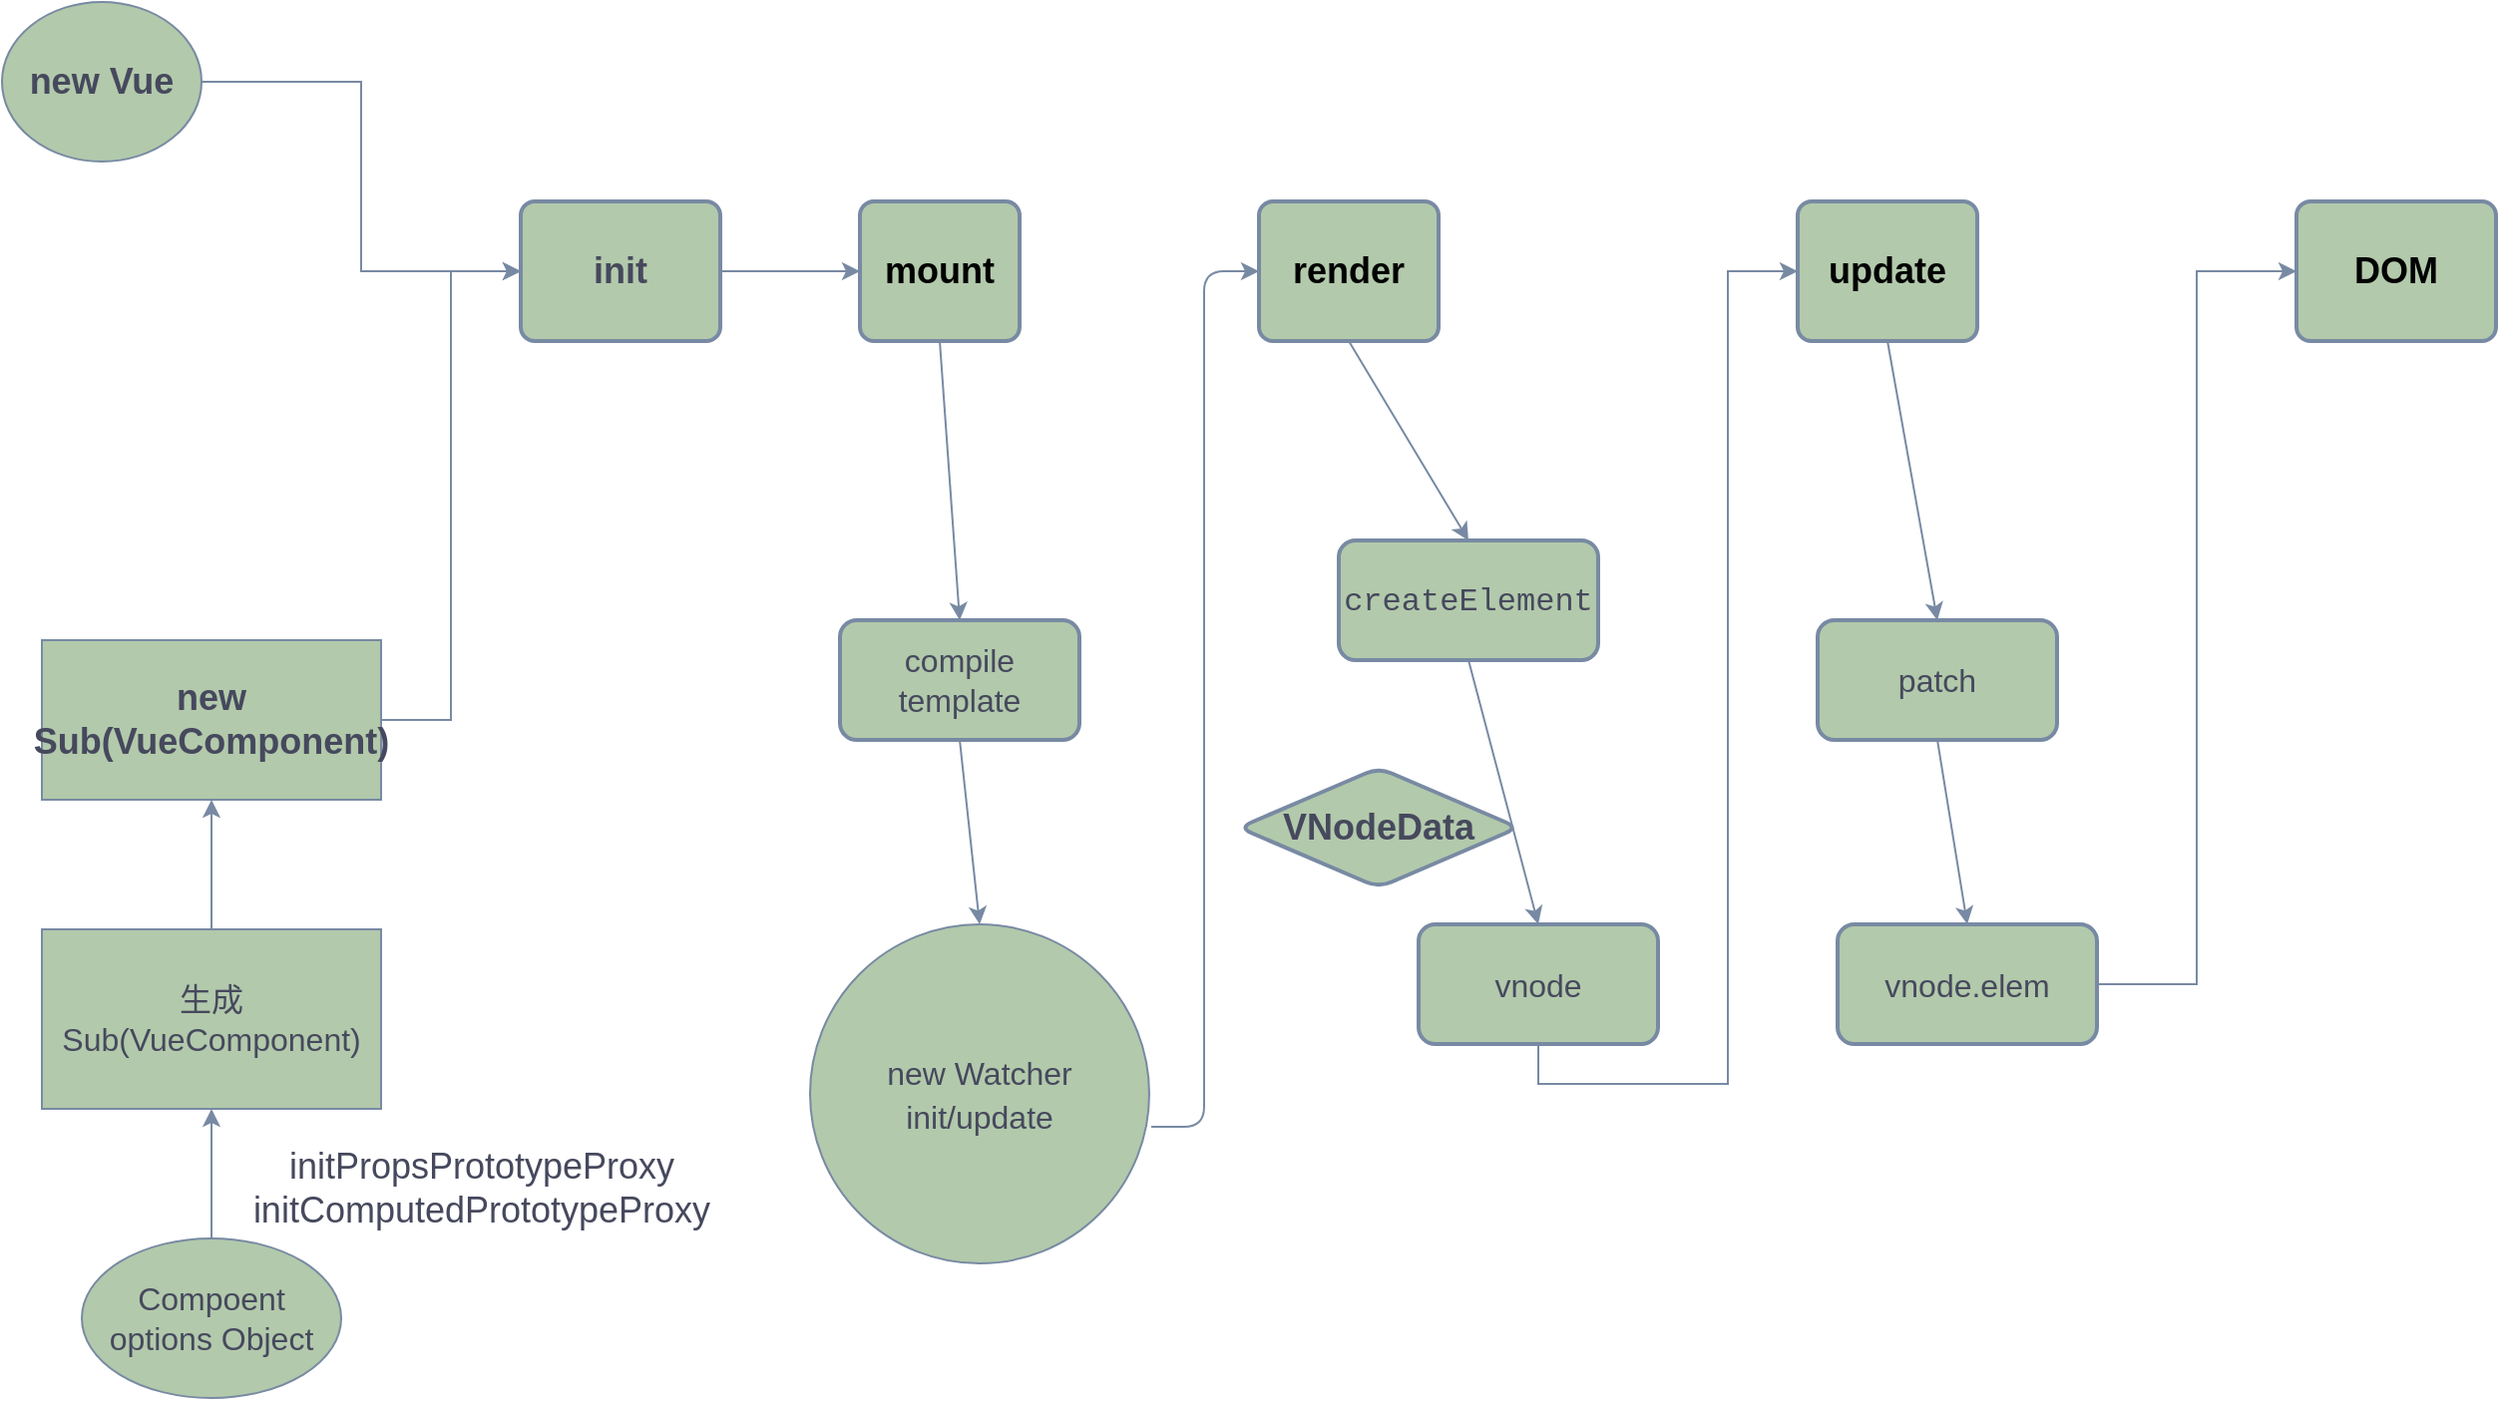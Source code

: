 <mxfile version="14.4.3" type="device" pages="3"><diagram id="nYphtCpsgesnmXy8XPTw" name="Vue/Component 实例化"><mxGraphModel dx="946" dy="600" grid="1" gridSize="10" guides="1" tooltips="1" connect="1" arrows="1" fold="1" page="1" pageScale="1" pageWidth="1169" pageHeight="827" math="0" shadow="0"><root><mxCell id="0"/><mxCell id="1" parent="0"/><mxCell id="VDVIR2NOY_Hai55q-utt-70" style="edgeStyle=orthogonalEdgeStyle;rounded=0;orthogonalLoop=1;jettySize=auto;html=1;entryX=0;entryY=0.5;entryDx=0;entryDy=0;fontSize=16;fontColor=#46495D;strokeColor=#788AA3;" parent="1" source="VDVIR2NOY_Hai55q-utt-1" target="VDVIR2NOY_Hai55q-utt-26" edge="1"><mxGeometry relative="1" as="geometry"/></mxCell><mxCell id="VDVIR2NOY_Hai55q-utt-1" value="new Vue" style="ellipse;whiteSpace=wrap;html=1;fontSize=18;fillColor=#B2C9AB;strokeColor=#788AA3;fontColor=#46495D;labelBorderColor=none;labelBackgroundColor=none;fontStyle=1" parent="1" vertex="1"><mxGeometry x="10" y="30" width="100" height="80" as="geometry"/></mxCell><mxCell id="VDVIR2NOY_Hai55q-utt-15" value="&lt;meta charset=&quot;utf-8&quot; style=&quot;font-size: 18px;&quot;&gt;&lt;span style=&quot;color: rgb(0, 0, 0); font-family: helvetica; font-size: 18px; font-style: normal; letter-spacing: normal; text-align: center; text-indent: 0px; text-transform: none; word-spacing: 0px; display: inline; float: none;&quot;&gt;mount&lt;/span&gt;" style="rounded=1;whiteSpace=wrap;html=1;absoluteArcSize=1;arcSize=14;strokeWidth=2;fontSize=18;fillColor=#B2C9AB;strokeColor=#788AA3;fontColor=#46495D;labelBorderColor=none;labelBackgroundColor=none;fontStyle=1" parent="1" vertex="1"><mxGeometry x="440" y="130" width="80" height="70" as="geometry"/></mxCell><mxCell id="VDVIR2NOY_Hai55q-utt-20" value="&lt;span style=&quot;color: rgb(0, 0, 0); font-family: helvetica; font-size: 18px; font-style: normal; letter-spacing: normal; text-align: center; text-indent: 0px; text-transform: none; word-spacing: 0px; display: inline; float: none;&quot;&gt;render&lt;/span&gt;" style="rounded=1;whiteSpace=wrap;html=1;absoluteArcSize=1;arcSize=14;strokeWidth=2;fontSize=18;fillColor=#B2C9AB;strokeColor=#788AA3;fontColor=#46495D;labelBorderColor=none;labelBackgroundColor=none;fontStyle=1" parent="1" vertex="1"><mxGeometry x="640" y="130" width="90" height="70" as="geometry"/></mxCell><mxCell id="VDVIR2NOY_Hai55q-utt-22" value="&lt;span style=&quot;color: rgb(0, 0, 0); font-family: helvetica; font-size: 18px; font-style: normal; letter-spacing: normal; text-align: center; text-indent: 0px; text-transform: none; word-spacing: 0px; display: inline; float: none;&quot;&gt;update&lt;/span&gt;" style="rounded=1;whiteSpace=wrap;html=1;absoluteArcSize=1;arcSize=14;strokeWidth=2;fontSize=18;fillColor=#B2C9AB;strokeColor=#788AA3;fontColor=#46495D;labelBorderColor=none;labelBackgroundColor=none;fontStyle=1" parent="1" vertex="1"><mxGeometry x="910" y="130" width="90" height="70" as="geometry"/></mxCell><mxCell id="VDVIR2NOY_Hai55q-utt-28" value="" style="edgeStyle=orthogonalEdgeStyle;rounded=0;orthogonalLoop=1;jettySize=auto;html=1;fontSize=16;strokeColor=#788AA3;fontColor=#46495D;" parent="1" source="VDVIR2NOY_Hai55q-utt-26" target="VDVIR2NOY_Hai55q-utt-15" edge="1"><mxGeometry relative="1" as="geometry"/></mxCell><mxCell id="VDVIR2NOY_Hai55q-utt-26" value="&lt;font style=&quot;font-size: 18px;&quot;&gt;init&lt;/font&gt;" style="rounded=1;whiteSpace=wrap;html=1;absoluteArcSize=1;arcSize=14;strokeWidth=2;fontSize=18;fillColor=#B2C9AB;strokeColor=#788AA3;fontColor=#46495D;labelBorderColor=none;labelBackgroundColor=none;fontStyle=1" parent="1" vertex="1"><mxGeometry x="270" y="130" width="100" height="70" as="geometry"/></mxCell><mxCell id="VDVIR2NOY_Hai55q-utt-29" value="compile template" style="whiteSpace=wrap;html=1;rounded=1;strokeWidth=2;arcSize=14;fontSize=16;fillColor=#B2C9AB;strokeColor=#788AA3;fontColor=#46495D;" parent="1" vertex="1"><mxGeometry x="430" y="340" width="120" height="60" as="geometry"/></mxCell><mxCell id="VDVIR2NOY_Hai55q-utt-32" value="&lt;div style=&quot;font-family: menlo, monaco, &amp;quot;courier new&amp;quot;, monospace; line-height: 18px; font-size: 16px;&quot;&gt;&lt;span style=&quot;font-size: 16px;&quot;&gt;createElement&lt;/span&gt;&lt;/div&gt;" style="whiteSpace=wrap;html=1;rounded=1;strokeWidth=2;arcSize=14;fontSize=16;labelBorderColor=none;fillColor=#B2C9AB;strokeColor=#788AA3;fontColor=#46495D;" parent="1" vertex="1"><mxGeometry x="680" y="300" width="130" height="60" as="geometry"/></mxCell><mxCell id="VDVIR2NOY_Hai55q-utt-56" style="edgeStyle=orthogonalEdgeStyle;rounded=0;orthogonalLoop=1;jettySize=auto;html=1;exitX=0.5;exitY=1;exitDx=0;exitDy=0;entryX=0;entryY=0.5;entryDx=0;entryDy=0;fontSize=16;strokeColor=#788AA3;fontColor=#46495D;" parent="1" source="VDVIR2NOY_Hai55q-utt-34" target="VDVIR2NOY_Hai55q-utt-22" edge="1"><mxGeometry relative="1" as="geometry"><mxPoint x="850" y="230" as="targetPoint"/></mxGeometry></mxCell><mxCell id="VDVIR2NOY_Hai55q-utt-34" value="vnode" style="whiteSpace=wrap;html=1;rounded=1;strokeWidth=2;arcSize=14;fontSize=16;fillColor=#B2C9AB;strokeColor=#788AA3;fontColor=#46495D;" parent="1" vertex="1"><mxGeometry x="720" y="492.5" width="120" height="60" as="geometry"/></mxCell><mxCell id="VDVIR2NOY_Hai55q-utt-36" value="&lt;span style=&quot;color: rgb(0, 0, 0); font-family: helvetica; font-size: 18px; font-style: normal; letter-spacing: normal; text-align: center; text-indent: 0px; text-transform: none; word-spacing: 0px; display: inline; float: none;&quot;&gt;DOM&lt;/span&gt;" style="rounded=1;whiteSpace=wrap;html=1;absoluteArcSize=1;arcSize=14;strokeWidth=2;fontSize=18;fillColor=#B2C9AB;strokeColor=#788AA3;fontColor=#46495D;labelBorderColor=none;labelBackgroundColor=none;fontStyle=1" parent="1" vertex="1"><mxGeometry x="1160" y="130" width="100" height="70" as="geometry"/></mxCell><mxCell id="VDVIR2NOY_Hai55q-utt-39" value="patch" style="whiteSpace=wrap;html=1;rounded=1;strokeWidth=2;arcSize=14;fontSize=16;fillColor=#B2C9AB;strokeColor=#788AA3;fontColor=#46495D;" parent="1" vertex="1"><mxGeometry x="920" y="340" width="120" height="60" as="geometry"/></mxCell><mxCell id="VDVIR2NOY_Hai55q-utt-64" style="edgeStyle=orthogonalEdgeStyle;rounded=0;orthogonalLoop=1;jettySize=auto;html=1;entryX=0;entryY=0.5;entryDx=0;entryDy=0;fontSize=16;strokeColor=#788AA3;fontColor=#46495D;" parent="1" source="VDVIR2NOY_Hai55q-utt-41" target="VDVIR2NOY_Hai55q-utt-36" edge="1"><mxGeometry relative="1" as="geometry"/></mxCell><mxCell id="VDVIR2NOY_Hai55q-utt-41" value="vnode.elem" style="whiteSpace=wrap;html=1;rounded=1;strokeWidth=2;arcSize=14;fontSize=16;fillColor=#B2C9AB;strokeColor=#788AA3;fontColor=#46495D;" parent="1" vertex="1"><mxGeometry x="930" y="492.5" width="130" height="60" as="geometry"/></mxCell><mxCell id="VDVIR2NOY_Hai55q-utt-48" value="" style="edgeStyle=orthogonalEdgeStyle;rounded=0;orthogonalLoop=1;jettySize=auto;html=1;fontSize=16;strokeColor=#788AA3;fontColor=#46495D;" parent="1" source="VDVIR2NOY_Hai55q-utt-43" target="VDVIR2NOY_Hai55q-utt-47" edge="1"><mxGeometry relative="1" as="geometry"/></mxCell><mxCell id="VDVIR2NOY_Hai55q-utt-43" value="Compoent options Object" style="ellipse;whiteSpace=wrap;html=1;fontSize=16;fillColor=#B2C9AB;strokeColor=#788AA3;fontColor=#46495D;" parent="1" vertex="1"><mxGeometry x="50" y="650" width="130" height="80" as="geometry"/></mxCell><mxCell id="VDVIR2NOY_Hai55q-utt-50" value="" style="edgeStyle=orthogonalEdgeStyle;rounded=0;orthogonalLoop=1;jettySize=auto;html=1;fontSize=16;strokeColor=#788AA3;fontColor=#46495D;" parent="1" source="VDVIR2NOY_Hai55q-utt-47" target="VDVIR2NOY_Hai55q-utt-49" edge="1"><mxGeometry relative="1" as="geometry"/></mxCell><mxCell id="VDVIR2NOY_Hai55q-utt-47" value="生成 Sub(VueComponent)" style="whiteSpace=wrap;html=1;fontSize=16;fillColor=#B2C9AB;strokeColor=#788AA3;fontColor=#46495D;" parent="1" vertex="1"><mxGeometry x="30" y="495" width="170" height="90" as="geometry"/></mxCell><mxCell id="VDVIR2NOY_Hai55q-utt-72" style="edgeStyle=orthogonalEdgeStyle;rounded=0;orthogonalLoop=1;jettySize=auto;html=1;entryX=0;entryY=0.5;entryDx=0;entryDy=0;fontSize=16;fontColor=#46495D;strokeColor=#788AA3;" parent="1" source="VDVIR2NOY_Hai55q-utt-49" target="VDVIR2NOY_Hai55q-utt-26" edge="1"><mxGeometry relative="1" as="geometry"/></mxCell><mxCell id="VDVIR2NOY_Hai55q-utt-49" value="new Sub(VueComponent)" style="whiteSpace=wrap;html=1;fontSize=18;fillColor=#B2C9AB;strokeColor=#788AA3;fontColor=#46495D;labelBorderColor=none;labelBackgroundColor=none;fontStyle=1" parent="1" vertex="1"><mxGeometry x="30" y="350" width="170" height="80" as="geometry"/></mxCell><mxCell id="VDVIR2NOY_Hai55q-utt-52" value="" style="endArrow=classic;html=1;exitX=0.5;exitY=1;exitDx=0;exitDy=0;entryX=0.5;entryY=0;entryDx=0;entryDy=0;fontSize=16;strokeColor=#788AA3;fontColor=#46495D;" parent="1" source="VDVIR2NOY_Hai55q-utt-15" target="VDVIR2NOY_Hai55q-utt-29" edge="1"><mxGeometry width="50" height="50" relative="1" as="geometry"><mxPoint x="660" y="300" as="sourcePoint"/><mxPoint x="710" y="250" as="targetPoint"/></mxGeometry></mxCell><mxCell id="VDVIR2NOY_Hai55q-utt-57" value="" style="endArrow=classic;html=1;entryX=0.5;entryY=0;entryDx=0;entryDy=0;fontSize=16;exitX=0.5;exitY=1;exitDx=0;exitDy=0;strokeColor=#788AA3;fontColor=#46495D;" parent="1" source="VDVIR2NOY_Hai55q-utt-20" target="VDVIR2NOY_Hai55q-utt-32" edge="1"><mxGeometry width="50" height="50" relative="1" as="geometry"><mxPoint x="730" y="220" as="sourcePoint"/><mxPoint x="760" y="340" as="targetPoint"/></mxGeometry></mxCell><mxCell id="VDVIR2NOY_Hai55q-utt-59" value="" style="endArrow=classic;html=1;entryX=0.5;entryY=0;entryDx=0;entryDy=0;exitX=0.5;exitY=1;exitDx=0;exitDy=0;fontSize=16;strokeColor=#788AA3;fontColor=#46495D;" parent="1" source="VDVIR2NOY_Hai55q-utt-32" target="VDVIR2NOY_Hai55q-utt-34" edge="1"><mxGeometry width="50" height="50" relative="1" as="geometry"><mxPoint x="650" y="450" as="sourcePoint"/><mxPoint x="670" y="570" as="targetPoint"/></mxGeometry></mxCell><mxCell id="VDVIR2NOY_Hai55q-utt-61" value="" style="endArrow=classic;html=1;exitX=0.5;exitY=1;exitDx=0;exitDy=0;entryX=0.5;entryY=0;entryDx=0;entryDy=0;fontSize=16;strokeColor=#788AA3;fontColor=#46495D;" parent="1" source="VDVIR2NOY_Hai55q-utt-39" target="VDVIR2NOY_Hai55q-utt-41" edge="1"><mxGeometry width="50" height="50" relative="1" as="geometry"><mxPoint x="480.0" y="560" as="sourcePoint"/><mxPoint x="500.0" y="670" as="targetPoint"/></mxGeometry></mxCell><mxCell id="VDVIR2NOY_Hai55q-utt-62" value="" style="endArrow=classic;html=1;exitX=0.5;exitY=1;exitDx=0;exitDy=0;entryX=0.5;entryY=0;entryDx=0;entryDy=0;fontSize=16;strokeColor=#788AA3;fontColor=#46495D;" parent="1" source="VDVIR2NOY_Hai55q-utt-22" target="VDVIR2NOY_Hai55q-utt-39" edge="1"><mxGeometry width="50" height="50" relative="1" as="geometry"><mxPoint x="490.0" y="570" as="sourcePoint"/><mxPoint x="510.0" y="680" as="targetPoint"/></mxGeometry></mxCell><mxCell id="VDVIR2NOY_Hai55q-utt-79" style="edgeStyle=orthogonalEdgeStyle;curved=0;rounded=1;sketch=0;orthogonalLoop=1;jettySize=auto;html=1;entryX=0;entryY=0.5;entryDx=0;entryDy=0;strokeColor=#788AA3;fillColor=#B2C9AB;fontSize=18;fontColor=#46495D;exitX=1.006;exitY=0.597;exitDx=0;exitDy=0;exitPerimeter=0;" parent="1" source="VDVIR2NOY_Hai55q-utt-82" target="VDVIR2NOY_Hai55q-utt-20" edge="1"><mxGeometry relative="1" as="geometry"><mxPoint x="560" y="522.6" as="sourcePoint"/></mxGeometry></mxCell><mxCell id="VDVIR2NOY_Hai55q-utt-81" value="" style="endArrow=classic;html=1;exitX=0.5;exitY=1;exitDx=0;exitDy=0;entryX=0.5;entryY=0;entryDx=0;entryDy=0;fontSize=16;strokeColor=#788AA3;fontColor=#46495D;" parent="1" source="VDVIR2NOY_Hai55q-utt-29" edge="1"><mxGeometry width="50" height="50" relative="1" as="geometry"><mxPoint x="330" y="460" as="sourcePoint"/><mxPoint x="500" y="492.5" as="targetPoint"/></mxGeometry></mxCell><mxCell id="VDVIR2NOY_Hai55q-utt-82" value="&lt;span style=&quot;font-size: 16px&quot;&gt;new Watcher&lt;br&gt;init/update&lt;br&gt;&lt;/span&gt;" style="ellipse;whiteSpace=wrap;html=1;aspect=fixed;rounded=0;labelBackgroundColor=none;sketch=0;strokeColor=#788AA3;fillColor=#B2C9AB;fontSize=18;fontColor=#46495D;" parent="1" vertex="1"><mxGeometry x="415" y="492.5" width="170" height="170" as="geometry"/></mxCell><mxCell id="VDVIR2NOY_Hai55q-utt-83" value="initPropsPrototypeProxy&lt;br&gt;initComputedPrototypeProxy" style="text;html=1;align=center;verticalAlign=middle;resizable=0;points=[];autosize=1;fontSize=18;fontColor=#46495D;" parent="1" vertex="1"><mxGeometry x="130" y="600" width="240" height="50" as="geometry"/></mxCell><mxCell id="7fU9ExLNUblwZP_xEN50-5" value="VNodeData" style="rhombus;whiteSpace=wrap;html=1;rounded=1;fontSize=18;fontColor=#46495D;fontStyle=1;strokeColor=#788AA3;strokeWidth=2;fillColor=#B2C9AB;arcSize=14;" vertex="1" parent="1"><mxGeometry x="630" y="414" width="140" height="60" as="geometry"/></mxCell></root></mxGraphModel></diagram><diagram id="NxqcGE3m3rpp3zo9WThp" name="initOptions"><mxGraphModel dx="1426" dy="860" grid="1" gridSize="10" guides="1" tooltips="1" connect="1" arrows="1" fold="1" page="1" pageScale="1" pageWidth="1169" pageHeight="827" math="0" shadow="0"><root><mxCell id="G2DLATC6TdOR3cQytXSb-0"/><mxCell id="G2DLATC6TdOR3cQytXSb-1" parent="G2DLATC6TdOR3cQytXSb-0"/><mxCell id="G2DLATC6TdOR3cQytXSb-2" value="&lt;meta charset=&quot;utf-8&quot; style=&quot;font-size: 18px;&quot;&gt;&lt;span style=&quot;color: rgb(0, 0, 0); font-family: helvetica; font-size: 18px; font-style: normal; letter-spacing: normal; text-align: center; text-indent: 0px; text-transform: none; word-spacing: 0px; display: inline; float: none;&quot;&gt;mount&lt;/span&gt;" style="rounded=1;whiteSpace=wrap;html=1;absoluteArcSize=1;arcSize=14;strokeWidth=2;fontSize=18;fillColor=#B2C9AB;strokeColor=#788AA3;fontColor=#46495D;labelBorderColor=none;labelBackgroundColor=none;fontStyle=1" parent="G2DLATC6TdOR3cQytXSb-1" vertex="1"><mxGeometry x="790" y="80" width="80" height="70" as="geometry"/></mxCell><mxCell id="G2DLATC6TdOR3cQytXSb-6" value="" style="edgeStyle=orthogonalEdgeStyle;curved=0;rounded=1;sketch=0;orthogonalLoop=1;jettySize=auto;html=1;strokeColor=#788AA3;fillColor=#B2C9AB;fontSize=18;fontColor=#46495D;" parent="G2DLATC6TdOR3cQytXSb-1" source="G2DLATC6TdOR3cQytXSb-4" edge="1"><mxGeometry relative="1" as="geometry"><mxPoint x="240" y="240" as="targetPoint"/></mxGeometry></mxCell><mxCell id="G2DLATC6TdOR3cQytXSb-4" value="&lt;font style=&quot;font-size: 18px&quot;&gt;initState&lt;/font&gt;" style="rounded=1;whiteSpace=wrap;html=1;absoluteArcSize=1;arcSize=14;strokeWidth=2;fontSize=18;fillColor=#B2C9AB;strokeColor=#788AA3;fontColor=#46495D;labelBorderColor=none;labelBackgroundColor=none;fontStyle=1" parent="G2DLATC6TdOR3cQytXSb-1" vertex="1"><mxGeometry x="150" y="120" width="100" height="70" as="geometry"/></mxCell><mxCell id="sWLdKDzeMx4VILPbVC6V-3" value="" style="edgeStyle=orthogonalEdgeStyle;rounded=0;orthogonalLoop=1;jettySize=auto;html=1;" edge="1" parent="G2DLATC6TdOR3cQytXSb-1" source="sWLdKDzeMx4VILPbVC6V-0" target="sWLdKDzeMx4VILPbVC6V-2"><mxGeometry relative="1" as="geometry"/></mxCell><mxCell id="sWLdKDzeMx4VILPbVC6V-0" value="initProps" style="whiteSpace=wrap;html=1;rounded=1;fontSize=18;fontColor=#46495D;fontStyle=1;strokeColor=#788AA3;strokeWidth=2;fillColor=#B2C9AB;arcSize=14;" vertex="1" parent="G2DLATC6TdOR3cQytXSb-1"><mxGeometry x="180" y="230" width="120" height="60" as="geometry"/></mxCell><mxCell id="sWLdKDzeMx4VILPbVC6V-5" value="" style="edgeStyle=orthogonalEdgeStyle;rounded=0;orthogonalLoop=1;jettySize=auto;html=1;" edge="1" parent="G2DLATC6TdOR3cQytXSb-1" source="sWLdKDzeMx4VILPbVC6V-2" target="sWLdKDzeMx4VILPbVC6V-4"><mxGeometry relative="1" as="geometry"/></mxCell><mxCell id="sWLdKDzeMx4VILPbVC6V-2" value="initMethods" style="whiteSpace=wrap;html=1;rounded=1;fontSize=18;fontColor=#46495D;fontStyle=1;strokeColor=#788AA3;strokeWidth=2;fillColor=#B2C9AB;arcSize=14;" vertex="1" parent="G2DLATC6TdOR3cQytXSb-1"><mxGeometry x="180" y="330" width="120" height="60" as="geometry"/></mxCell><mxCell id="sWLdKDzeMx4VILPbVC6V-7" value="" style="edgeStyle=orthogonalEdgeStyle;rounded=0;orthogonalLoop=1;jettySize=auto;html=1;" edge="1" parent="G2DLATC6TdOR3cQytXSb-1" source="sWLdKDzeMx4VILPbVC6V-4" target="sWLdKDzeMx4VILPbVC6V-6"><mxGeometry relative="1" as="geometry"/></mxCell><mxCell id="sWLdKDzeMx4VILPbVC6V-4" value="initData" style="whiteSpace=wrap;html=1;rounded=1;fontSize=18;fontColor=#46495D;fontStyle=1;strokeColor=#788AA3;strokeWidth=2;fillColor=#B2C9AB;arcSize=14;" vertex="1" parent="G2DLATC6TdOR3cQytXSb-1"><mxGeometry x="180" y="430" width="120" height="60" as="geometry"/></mxCell><mxCell id="sWLdKDzeMx4VILPbVC6V-9" value="" style="edgeStyle=orthogonalEdgeStyle;rounded=0;orthogonalLoop=1;jettySize=auto;html=1;" edge="1" parent="G2DLATC6TdOR3cQytXSb-1" source="sWLdKDzeMx4VILPbVC6V-6" target="sWLdKDzeMx4VILPbVC6V-8"><mxGeometry relative="1" as="geometry"/></mxCell><mxCell id="sWLdKDzeMx4VILPbVC6V-6" value="initComputed" style="whiteSpace=wrap;html=1;rounded=1;fontSize=18;fontColor=#46495D;fontStyle=1;strokeColor=#788AA3;strokeWidth=2;fillColor=#B2C9AB;arcSize=14;" vertex="1" parent="G2DLATC6TdOR3cQytXSb-1"><mxGeometry x="180" y="540" width="120" height="60" as="geometry"/></mxCell><mxCell id="sWLdKDzeMx4VILPbVC6V-8" value="initWatch" style="whiteSpace=wrap;html=1;rounded=1;fontSize=18;fontColor=#46495D;fontStyle=1;strokeColor=#788AA3;strokeWidth=2;fillColor=#B2C9AB;arcSize=14;" vertex="1" parent="G2DLATC6TdOR3cQytXSb-1"><mxGeometry x="180" y="640" width="120" height="60" as="geometry"/></mxCell><mxCell id="sWLdKDzeMx4VILPbVC6V-12" style="edgeStyle=orthogonalEdgeStyle;rounded=0;orthogonalLoop=1;jettySize=auto;html=1;" edge="1" parent="G2DLATC6TdOR3cQytXSb-1" source="sWLdKDzeMx4VILPbVC6V-8"><mxGeometry relative="1" as="geometry"><mxPoint x="790" y="110" as="targetPoint"/><mxPoint x="300" y="670" as="sourcePoint"/><Array as="points"><mxPoint x="400" y="670"/><mxPoint x="400" y="110"/><mxPoint x="790" y="110"/></Array></mxGeometry></mxCell><mxCell id="sWLdKDzeMx4VILPbVC6V-13" value="and so on......." style="edgeLabel;html=1;align=center;verticalAlign=middle;resizable=0;points=[];" vertex="1" connectable="0" parent="sWLdKDzeMx4VILPbVC6V-12"><mxGeometry x="0.585" y="-2" relative="1" as="geometry"><mxPoint as="offset"/></mxGeometry></mxCell><mxCell id="sWLdKDzeMx4VILPbVC6V-16" style="edgeStyle=orthogonalEdgeStyle;rounded=0;orthogonalLoop=1;jettySize=auto;html=1;entryX=0;entryY=0.5;entryDx=0;entryDy=0;" edge="1" parent="G2DLATC6TdOR3cQytXSb-1" source="sWLdKDzeMx4VILPbVC6V-14" target="G2DLATC6TdOR3cQytXSb-4"><mxGeometry relative="1" as="geometry"/></mxCell><mxCell id="sWLdKDzeMx4VILPbVC6V-14" value="&lt;font style=&quot;font-size: 18px&quot;&gt;init&lt;br&gt;&lt;/font&gt;" style="rounded=1;whiteSpace=wrap;html=1;absoluteArcSize=1;arcSize=14;strokeWidth=2;fontSize=18;fillColor=#B2C9AB;strokeColor=#788AA3;fontColor=#46495D;labelBorderColor=none;labelBackgroundColor=none;fontStyle=1" vertex="1" parent="G2DLATC6TdOR3cQytXSb-1"><mxGeometry x="10" y="80" width="100" height="70" as="geometry"/></mxCell></root></mxGraphModel></diagram><diagram id="zUE3danoWGrtczNT0pql" name="dep-watcher"><mxGraphModel dx="1426" dy="1687" grid="1" gridSize="10" guides="1" tooltips="1" connect="1" arrows="1" fold="1" page="1" pageScale="1" pageWidth="1169" pageHeight="827" math="0" shadow="0"><root><mxCell id="PHmEpzpqSccx-iCjoh9v-0"/><mxCell id="PHmEpzpqSccx-iCjoh9v-1" parent="PHmEpzpqSccx-iCjoh9v-0"/><mxCell id="hTSfCt1aQ6T2RVrLYCsh-5" value="" style="edgeStyle=orthogonalEdgeStyle;rounded=0;orthogonalLoop=1;jettySize=auto;html=1;" edge="1" parent="PHmEpzpqSccx-iCjoh9v-1" target="hTSfCt1aQ6T2RVrLYCsh-4"><mxGeometry relative="1" as="geometry"><mxPoint x="340" y="190" as="sourcePoint"/><Array as="points"><mxPoint x="340" y="110"/></Array></mxGeometry></mxCell><mxCell id="hTSfCt1aQ6T2RVrLYCsh-7" value="" style="edgeStyle=orthogonalEdgeStyle;rounded=0;orthogonalLoop=1;jettySize=auto;html=1;" edge="1" parent="PHmEpzpqSccx-iCjoh9v-1" source="hTSfCt1aQ6T2RVrLYCsh-3" target="hTSfCt1aQ6T2RVrLYCsh-6"><mxGeometry relative="1" as="geometry"/></mxCell><mxCell id="hTSfCt1aQ6T2RVrLYCsh-3" value="&lt;font style=&quot;font-size: 18px&quot;&gt;defineReactive&lt;/font&gt;" style="rounded=1;whiteSpace=wrap;html=1;absoluteArcSize=1;arcSize=14;strokeWidth=2;fontSize=18;fillColor=#B2C9AB;strokeColor=#788AA3;fontColor=#46495D;labelBorderColor=none;labelBackgroundColor=none;fontStyle=1" vertex="1" parent="PHmEpzpqSccx-iCjoh9v-1"><mxGeometry x="90" y="90" width="190" height="170" as="geometry"/></mxCell><mxCell id="hTSfCt1aQ6T2RVrLYCsh-11" style="edgeStyle=orthogonalEdgeStyle;rounded=0;orthogonalLoop=1;jettySize=auto;html=1;entryX=0;entryY=0.588;entryDx=0;entryDy=0;entryPerimeter=0;" edge="1" parent="PHmEpzpqSccx-iCjoh9v-1" source="hTSfCt1aQ6T2RVrLYCsh-4" target="hTSfCt1aQ6T2RVrLYCsh-9"><mxGeometry relative="1" as="geometry"/></mxCell><mxCell id="hTSfCt1aQ6T2RVrLYCsh-4" value="getter" style="ellipse;whiteSpace=wrap;html=1;rounded=1;fontSize=18;fontColor=#46495D;fontStyle=1;strokeColor=#788AA3;strokeWidth=2;fillColor=#B2C9AB;arcSize=14;" vertex="1" parent="PHmEpzpqSccx-iCjoh9v-1"><mxGeometry x="400" y="70" width="120" height="80" as="geometry"/></mxCell><mxCell id="hTSfCt1aQ6T2RVrLYCsh-13" style="edgeStyle=orthogonalEdgeStyle;rounded=0;orthogonalLoop=1;jettySize=auto;html=1;entryX=0.5;entryY=1;entryDx=0;entryDy=0;" edge="1" parent="PHmEpzpqSccx-iCjoh9v-1" source="hTSfCt1aQ6T2RVrLYCsh-6" target="hTSfCt1aQ6T2RVrLYCsh-9"><mxGeometry relative="1" as="geometry"><mxPoint x="910" y="330" as="targetPoint"/><Array as="points"><mxPoint x="790" y="250"/></Array></mxGeometry></mxCell><mxCell id="hTSfCt1aQ6T2RVrLYCsh-6" value="setter" style="ellipse;whiteSpace=wrap;html=1;rounded=1;fontSize=18;fontColor=#46495D;fontStyle=1;strokeColor=#788AA3;strokeWidth=2;fillColor=#B2C9AB;arcSize=14;" vertex="1" parent="PHmEpzpqSccx-iCjoh9v-1"><mxGeometry x="400" y="210" width="120" height="80" as="geometry"/></mxCell><mxCell id="hTSfCt1aQ6T2RVrLYCsh-19" value="" style="edgeStyle=orthogonalEdgeStyle;rounded=0;orthogonalLoop=1;jettySize=auto;html=1;" edge="1" parent="PHmEpzpqSccx-iCjoh9v-1" source="hTSfCt1aQ6T2RVrLYCsh-9" target="hTSfCt1aQ6T2RVrLYCsh-18"><mxGeometry relative="1" as="geometry"><Array as="points"><mxPoint x="790" y="90"/><mxPoint x="790" y="90"/></Array></mxGeometry></mxCell><mxCell id="Ja7aPKBhOBdOSWHRe32R-17" value="update" style="edgeLabel;html=1;align=center;verticalAlign=middle;resizable=0;points=[];" vertex="1" connectable="0" parent="hTSfCt1aQ6T2RVrLYCsh-19"><mxGeometry x="-0.075" y="-1" relative="1" as="geometry"><mxPoint as="offset"/></mxGeometry></mxCell><mxCell id="Ja7aPKBhOBdOSWHRe32R-19" style="edgeStyle=orthogonalEdgeStyle;rounded=0;orthogonalLoop=1;jettySize=auto;html=1;entryX=0;entryY=0.5;entryDx=0;entryDy=0;" edge="1" parent="PHmEpzpqSccx-iCjoh9v-1" source="hTSfCt1aQ6T2RVrLYCsh-9" target="Ja7aPKBhOBdOSWHRe32R-16"><mxGeometry relative="1" as="geometry"/></mxCell><mxCell id="Ja7aPKBhOBdOSWHRe32R-20" value="update" style="edgeLabel;html=1;align=center;verticalAlign=middle;resizable=0;points=[];" vertex="1" connectable="0" parent="Ja7aPKBhOBdOSWHRe32R-19"><mxGeometry x="0.086" y="-2" relative="1" as="geometry"><mxPoint as="offset"/></mxGeometry></mxCell><mxCell id="Ja7aPKBhOBdOSWHRe32R-25" style="edgeStyle=orthogonalEdgeStyle;rounded=0;orthogonalLoop=1;jettySize=auto;html=1;entryX=0;entryY=0.5;entryDx=0;entryDy=0;" edge="1" parent="PHmEpzpqSccx-iCjoh9v-1" target="Ja7aPKBhOBdOSWHRe32R-23"><mxGeometry relative="1" as="geometry"><mxPoint x="820" y="173" as="sourcePoint"/><Array as="points"><mxPoint x="820" y="380"/></Array></mxGeometry></mxCell><mxCell id="Ja7aPKBhOBdOSWHRe32R-26" value="update&lt;br&gt;run callback" style="edgeLabel;html=1;align=center;verticalAlign=middle;resizable=0;points=[];" vertex="1" connectable="0" parent="Ja7aPKBhOBdOSWHRe32R-25"><mxGeometry x="0.591" y="-2" relative="1" as="geometry"><mxPoint as="offset"/></mxGeometry></mxCell><mxCell id="hTSfCt1aQ6T2RVrLYCsh-9" value="Dep" style="shape=cylinder;whiteSpace=wrap;html=1;boundedLbl=1;backgroundOutline=1;rounded=1;fontSize=18;fontColor=#46495D;fontStyle=1;strokeColor=#788AA3;strokeWidth=2;fillColor=#B2C9AB;arcSize=14;" vertex="1" parent="PHmEpzpqSccx-iCjoh9v-1"><mxGeometry x="760" y="135" width="60" height="75" as="geometry"/></mxCell><mxCell id="hTSfCt1aQ6T2RVrLYCsh-14" value="dep.depend() -&amp;gt; &lt;br&gt;收集 Render/Computed/user Watcher" style="text;html=1;align=center;verticalAlign=middle;resizable=0;points=[];autosize=1;" vertex="1" parent="PHmEpzpqSccx-iCjoh9v-1"><mxGeometry x="535" y="75" width="220" height="30" as="geometry"/></mxCell><mxCell id="hTSfCt1aQ6T2RVrLYCsh-15" value="dep.notify() -&amp;gt; &lt;br&gt;触发调用 Render/Computed/user Watcher" style="text;html=1;align=center;verticalAlign=middle;resizable=0;points=[];autosize=1;" vertex="1" parent="PHmEpzpqSccx-iCjoh9v-1"><mxGeometry x="525" y="255" width="240" height="30" as="geometry"/></mxCell><mxCell id="hTSfCt1aQ6T2RVrLYCsh-20" style="edgeStyle=orthogonalEdgeStyle;rounded=0;orthogonalLoop=1;jettySize=auto;html=1;entryX=0.5;entryY=0;entryDx=0;entryDy=0;" edge="1" parent="PHmEpzpqSccx-iCjoh9v-1" source="hTSfCt1aQ6T2RVrLYCsh-18" target="hTSfCt1aQ6T2RVrLYCsh-4"><mxGeometry relative="1" as="geometry"><Array as="points"><mxPoint x="460" y="15"/></Array></mxGeometry></mxCell><mxCell id="hTSfCt1aQ6T2RVrLYCsh-18" value="Render Watcher" style="shape=hexagon;perimeter=hexagonPerimeter2;whiteSpace=wrap;html=1;fixedSize=1;rounded=1;fontSize=18;fontColor=#46495D;fontStyle=1;strokeColor=#788AA3;strokeWidth=2;fillColor=#B2C9AB;arcSize=14;" vertex="1" parent="PHmEpzpqSccx-iCjoh9v-1"><mxGeometry x="730" y="-25" width="120" height="80" as="geometry"/></mxCell><mxCell id="hTSfCt1aQ6T2RVrLYCsh-21" value="watcher 调用 updateComponent -&amp;gt; render -&amp;gt; trigger getter&lt;br&gt;&amp;nbsp;1. 初始化 updateComponent&amp;nbsp;&lt;br&gt;2. dep.notify updateComponent" style="text;html=1;align=center;verticalAlign=middle;resizable=0;points=[];autosize=1;rotation=0;" vertex="1" parent="PHmEpzpqSccx-iCjoh9v-1"><mxGeometry x="430" y="-40" width="330" height="50" as="geometry"/></mxCell><mxCell id="Ja7aPKBhOBdOSWHRe32R-2" style="edgeStyle=orthogonalEdgeStyle;rounded=0;orthogonalLoop=1;jettySize=auto;html=1;" edge="1" parent="PHmEpzpqSccx-iCjoh9v-1" source="Ja7aPKBhOBdOSWHRe32R-0" target="hTSfCt1aQ6T2RVrLYCsh-18"><mxGeometry relative="1" as="geometry"/></mxCell><mxCell id="Ja7aPKBhOBdOSWHRe32R-0" value="mounted" style="rhombus;whiteSpace=wrap;html=1;rounded=1;fontSize=18;fontColor=#46495D;fontStyle=1;strokeColor=#788AA3;strokeWidth=2;fillColor=#B2C9AB;arcSize=14;" vertex="1" parent="PHmEpzpqSccx-iCjoh9v-1"><mxGeometry x="725" y="-230" width="130" height="80" as="geometry"/></mxCell><mxCell id="Ja7aPKBhOBdOSWHRe32R-3" value="实例化 Watcher" style="text;html=1;align=center;verticalAlign=middle;resizable=0;points=[];autosize=1;" vertex="1" parent="PHmEpzpqSccx-iCjoh9v-1"><mxGeometry x="790" y="-100" width="100" height="20" as="geometry"/></mxCell><mxCell id="Ja7aPKBhOBdOSWHRe32R-34" style="edgeStyle=orthogonalEdgeStyle;rounded=0;orthogonalLoop=1;jettySize=auto;html=1;" edge="1" parent="PHmEpzpqSccx-iCjoh9v-1" source="Ja7aPKBhOBdOSWHRe32R-16"><mxGeometry relative="1" as="geometry"><mxPoint x="479" y="70" as="targetPoint"/><Array as="points"><mxPoint x="990" y="-270"/><mxPoint x="480" y="-270"/></Array></mxGeometry></mxCell><mxCell id="Ja7aPKBhOBdOSWHRe32R-16" value="computed watcher" style="shape=hexagon;perimeter=hexagonPerimeter2;whiteSpace=wrap;html=1;fixedSize=1;rounded=1;fontSize=18;fontColor=#46495D;fontStyle=1;strokeColor=#788AA3;strokeWidth=2;fillColor=#B2C9AB;arcSize=14;" vertex="1" parent="PHmEpzpqSccx-iCjoh9v-1"><mxGeometry x="930" y="135" width="120" height="80" as="geometry"/></mxCell><mxCell id="Ja7aPKBhOBdOSWHRe32R-21" value="dep 收集 computed watcher" style="text;html=1;align=center;verticalAlign=middle;resizable=0;points=[];autosize=1;" vertex="1" parent="PHmEpzpqSccx-iCjoh9v-1"><mxGeometry x="915" y="220" width="160" height="20" as="geometry"/></mxCell><mxCell id="Ja7aPKBhOBdOSWHRe32R-22" value="update watcher.value" style="text;html=1;align=center;verticalAlign=middle;resizable=0;points=[];autosize=1;" vertex="1" parent="PHmEpzpqSccx-iCjoh9v-1"><mxGeometry x="930" y="240" width="130" height="20" as="geometry"/></mxCell><mxCell id="Ja7aPKBhOBdOSWHRe32R-35" style="edgeStyle=orthogonalEdgeStyle;rounded=0;orthogonalLoop=1;jettySize=auto;html=1;entryX=0.333;entryY=0;entryDx=0;entryDy=0;entryPerimeter=0;" edge="1" parent="PHmEpzpqSccx-iCjoh9v-1" source="Ja7aPKBhOBdOSWHRe32R-23" target="hTSfCt1aQ6T2RVrLYCsh-4"><mxGeometry relative="1" as="geometry"><mxPoint x="440" y="-322" as="targetPoint"/><Array as="points"><mxPoint x="1080" y="380"/><mxPoint x="1080" y="-322"/><mxPoint x="440" y="-322"/></Array></mxGeometry></mxCell><mxCell id="Ja7aPKBhOBdOSWHRe32R-23" value="user watcher" style="shape=hexagon;perimeter=hexagonPerimeter2;whiteSpace=wrap;html=1;fixedSize=1;rounded=1;fontSize=18;fontColor=#46495D;fontStyle=1;strokeColor=#788AA3;strokeWidth=2;fillColor=#B2C9AB;arcSize=14;" vertex="1" parent="PHmEpzpqSccx-iCjoh9v-1"><mxGeometry x="940" y="340" width="120" height="80" as="geometry"/></mxCell><mxCell id="Ja7aPKBhOBdOSWHRe32R-36" value="初始化 initComputed evaluate watcher value 访问 getter" style="text;html=1;align=center;verticalAlign=middle;resizable=0;points=[];autosize=1;" vertex="1" parent="PHmEpzpqSccx-iCjoh9v-1"><mxGeometry x="560" y="-270" width="310" height="20" as="geometry"/></mxCell><mxCell id="Ja7aPKBhOBdOSWHRe32R-37" value="初始化 initWatcher 直接访问 value getter" style="text;html=1;align=center;verticalAlign=middle;resizable=0;points=[];autosize=1;" vertex="1" parent="PHmEpzpqSccx-iCjoh9v-1"><mxGeometry x="585" y="-320" width="230" height="20" as="geometry"/></mxCell></root></mxGraphModel></diagram></mxfile>